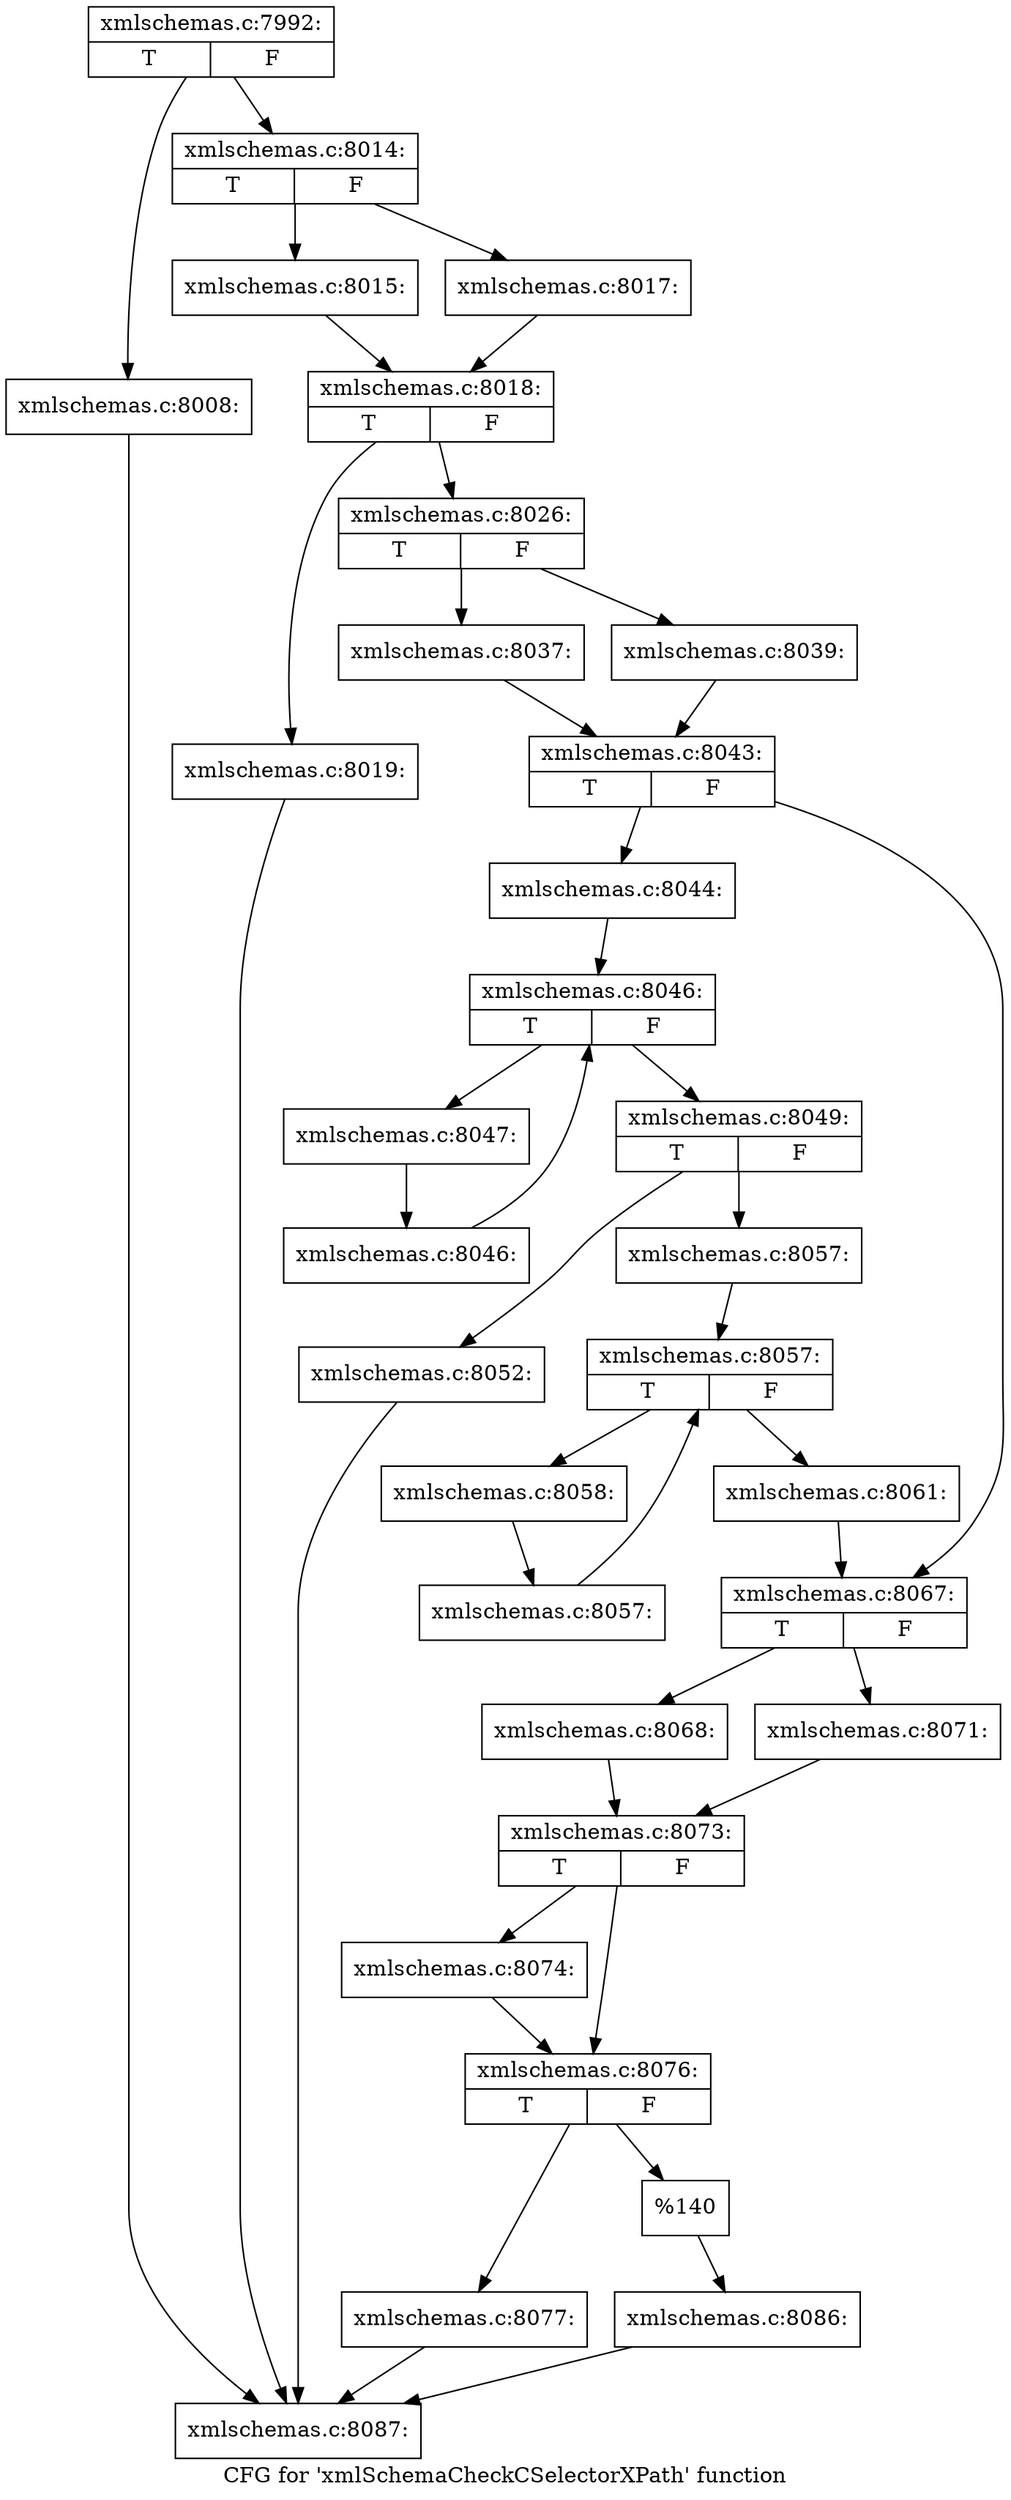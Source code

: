 digraph "CFG for 'xmlSchemaCheckCSelectorXPath' function" {
	label="CFG for 'xmlSchemaCheckCSelectorXPath' function";

	Node0x4fe9fc0 [shape=record,label="{xmlschemas.c:7992:|{<s0>T|<s1>F}}"];
	Node0x4fe9fc0 -> Node0x4ff48d0;
	Node0x4fe9fc0 -> Node0x4ff4920;
	Node0x4ff48d0 [shape=record,label="{xmlschemas.c:8008:}"];
	Node0x4ff48d0 -> Node0x4ff3520;
	Node0x4ff4920 [shape=record,label="{xmlschemas.c:8014:|{<s0>T|<s1>F}}"];
	Node0x4ff4920 -> Node0x4cb3a40;
	Node0x4ff4920 -> Node0x4cb3ae0;
	Node0x4cb3a40 [shape=record,label="{xmlschemas.c:8015:}"];
	Node0x4cb3a40 -> Node0x4cb3a90;
	Node0x4cb3ae0 [shape=record,label="{xmlschemas.c:8017:}"];
	Node0x4cb3ae0 -> Node0x4cb3a90;
	Node0x4cb3a90 [shape=record,label="{xmlschemas.c:8018:|{<s0>T|<s1>F}}"];
	Node0x4cb3a90 -> Node0x4cb4360;
	Node0x4cb3a90 -> Node0x4cb4400;
	Node0x4cb4360 [shape=record,label="{xmlschemas.c:8019:}"];
	Node0x4cb4360 -> Node0x4ff3520;
	Node0x4cb4400 [shape=record,label="{xmlschemas.c:8026:|{<s0>T|<s1>F}}"];
	Node0x4cb4400 -> Node0x4ff91f0;
	Node0x4cb4400 -> Node0x4ff9290;
	Node0x4ff91f0 [shape=record,label="{xmlschemas.c:8037:}"];
	Node0x4ff91f0 -> Node0x4ff9240;
	Node0x4ff9290 [shape=record,label="{xmlschemas.c:8039:}"];
	Node0x4ff9290 -> Node0x4ff9240;
	Node0x4ff9240 [shape=record,label="{xmlschemas.c:8043:|{<s0>T|<s1>F}}"];
	Node0x4ff9240 -> Node0x4ff9f80;
	Node0x4ff9240 -> Node0x4ffa2b0;
	Node0x4ff9f80 [shape=record,label="{xmlschemas.c:8044:}"];
	Node0x4ff9f80 -> Node0x4ffae70;
	Node0x4ffae70 [shape=record,label="{xmlschemas.c:8046:|{<s0>T|<s1>F}}"];
	Node0x4ffae70 -> Node0x4ffb070;
	Node0x4ffae70 -> Node0x4ffad10;
	Node0x4ffb070 [shape=record,label="{xmlschemas.c:8047:}"];
	Node0x4ffb070 -> Node0x4ffb020;
	Node0x4ffb020 [shape=record,label="{xmlschemas.c:8046:}"];
	Node0x4ffb020 -> Node0x4ffae70;
	Node0x4ffad10 [shape=record,label="{xmlschemas.c:8049:|{<s0>T|<s1>F}}"];
	Node0x4ffad10 -> Node0x4ffbec0;
	Node0x4ffad10 -> Node0x4ffbf10;
	Node0x4ffbec0 [shape=record,label="{xmlschemas.c:8052:}"];
	Node0x4ffbec0 -> Node0x4ff3520;
	Node0x4ffbf10 [shape=record,label="{xmlschemas.c:8057:}"];
	Node0x4ffbf10 -> Node0x4cb70c0;
	Node0x4cb70c0 [shape=record,label="{xmlschemas.c:8057:|{<s0>T|<s1>F}}"];
	Node0x4cb70c0 -> Node0x4cb7320;
	Node0x4cb70c0 -> Node0x4cb6f60;
	Node0x4cb7320 [shape=record,label="{xmlschemas.c:8058:}"];
	Node0x4cb7320 -> Node0x4cb72d0;
	Node0x4cb72d0 [shape=record,label="{xmlschemas.c:8057:}"];
	Node0x4cb72d0 -> Node0x4cb70c0;
	Node0x4cb6f60 [shape=record,label="{xmlschemas.c:8061:}"];
	Node0x4cb6f60 -> Node0x4ffa2b0;
	Node0x4ffa2b0 [shape=record,label="{xmlschemas.c:8067:|{<s0>T|<s1>F}}"];
	Node0x4ffa2b0 -> Node0x4fffe60;
	Node0x4ffa2b0 -> Node0x4ffff00;
	Node0x4fffe60 [shape=record,label="{xmlschemas.c:8068:}"];
	Node0x4fffe60 -> Node0x4fffeb0;
	Node0x4ffff00 [shape=record,label="{xmlschemas.c:8071:}"];
	Node0x4ffff00 -> Node0x4fffeb0;
	Node0x4fffeb0 [shape=record,label="{xmlschemas.c:8073:|{<s0>T|<s1>F}}"];
	Node0x4fffeb0 -> Node0x5000b10;
	Node0x4fffeb0 -> Node0x5000e40;
	Node0x5000b10 [shape=record,label="{xmlschemas.c:8074:}"];
	Node0x5000b10 -> Node0x5000e40;
	Node0x5000e40 [shape=record,label="{xmlschemas.c:8076:|{<s0>T|<s1>F}}"];
	Node0x5000e40 -> Node0x5001da0;
	Node0x5000e40 -> Node0x5001df0;
	Node0x5001da0 [shape=record,label="{xmlschemas.c:8077:}"];
	Node0x5001da0 -> Node0x4ff3520;
	Node0x5001df0 [shape=record,label="{%140}"];
	Node0x5001df0 -> Node0x4cb43b0;
	Node0x4cb43b0 [shape=record,label="{xmlschemas.c:8086:}"];
	Node0x4cb43b0 -> Node0x4ff3520;
	Node0x4ff3520 [shape=record,label="{xmlschemas.c:8087:}"];
}
